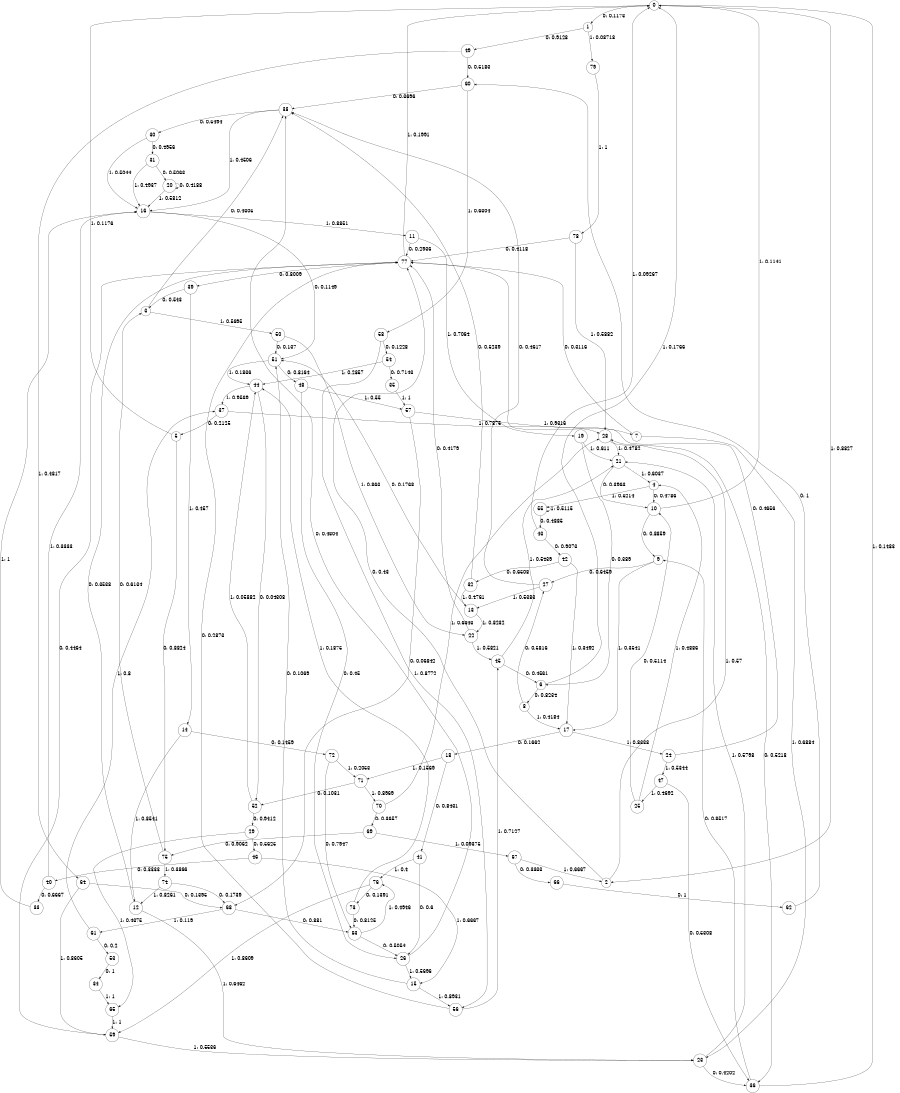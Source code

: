 digraph "ch23faceL10" {
size = "6,8.5";
ratio = "fill";
node [shape = circle];
node [fontsize = 24];
edge [fontsize = 24];
0 -> 1 [label = "0: 0.1173   "];
0 -> 2 [label = "1: 0.8827   "];
1 -> 49 [label = "0: 0.9128   "];
1 -> 79 [label = "1: 0.08718  "];
2 -> 77 [label = "0: 0.43     "];
2 -> 28 [label = "1: 0.57     "];
3 -> 38 [label = "0: 0.4305   "];
3 -> 50 [label = "1: 0.5695   "];
4 -> 10 [label = "0: 0.4786   "];
4 -> 55 [label = "1: 0.5214   "];
5 -> 75 [label = "0: 0.8824   "];
5 -> 0 [label = "1: 0.1176   "];
6 -> 8 [label = "0: 0.8234   "];
6 -> 0 [label = "1: 0.1766   "];
7 -> 77 [label = "0: 0.3116   "];
7 -> 23 [label = "1: 0.6884   "];
8 -> 27 [label = "0: 0.5816   "];
8 -> 17 [label = "1: 0.4184   "];
9 -> 27 [label = "0: 0.6459   "];
9 -> 17 [label = "1: 0.3541   "];
10 -> 9 [label = "0: 0.8859   "];
10 -> 0 [label = "1: 0.1141   "];
11 -> 77 [label = "0: 0.2936   "];
11 -> 19 [label = "1: 0.7064   "];
12 -> 77 [label = "0: 0.3538   "];
12 -> 23 [label = "1: 0.6462   "];
13 -> 51 [label = "0: 0.1768   "];
13 -> 22 [label = "1: 0.8232   "];
14 -> 72 [label = "0: 0.1459   "];
14 -> 12 [label = "1: 0.8541   "];
15 -> 51 [label = "0: 0.1069   "];
15 -> 56 [label = "1: 0.8931   "];
16 -> 51 [label = "0: 0.1149   "];
16 -> 11 [label = "1: 0.8851   "];
17 -> 18 [label = "0: 0.1662   "];
17 -> 24 [label = "1: 0.8338   "];
18 -> 41 [label = "0: 0.8431   "];
18 -> 71 [label = "1: 0.1569   "];
19 -> 6 [label = "0: 0.389    "];
19 -> 21 [label = "1: 0.611    "];
20 -> 20 [label = "0: 0.4188   "];
20 -> 16 [label = "1: 0.5812   "];
21 -> 10 [label = "0: 0.3963   "];
21 -> 4 [label = "1: 0.6037   "];
22 -> 77 [label = "0: 0.4179   "];
22 -> 45 [label = "1: 0.5821   "];
23 -> 36 [label = "0: 0.4202   "];
23 -> 21 [label = "1: 0.5798   "];
24 -> 77 [label = "0: 0.4656   "];
24 -> 47 [label = "1: 0.5344   "];
25 -> 10 [label = "0: 0.5114   "];
25 -> 4 [label = "1: 0.4886   "];
26 -> 38 [label = "0: 0.4304   "];
26 -> 15 [label = "1: 0.5696   "];
27 -> 38 [label = "0: 0.4617   "];
27 -> 13 [label = "1: 0.5383   "];
28 -> 36 [label = "0: 0.5218   "];
28 -> 21 [label = "1: 0.4782   "];
29 -> 46 [label = "0: 0.5625   "];
29 -> 65 [label = "1: 0.4375   "];
30 -> 31 [label = "0: 0.4956   "];
30 -> 16 [label = "1: 0.5044   "];
31 -> 20 [label = "0: 0.5063   "];
31 -> 16 [label = "1: 0.4937   "];
32 -> 38 [label = "0: 0.5239   "];
32 -> 13 [label = "1: 0.4761   "];
33 -> 16 [label = "1: 1        "];
34 -> 65 [label = "1: 1        "];
35 -> 57 [label = "1: 1        "];
36 -> 9 [label = "0: 0.8517   "];
36 -> 0 [label = "1: 0.1483   "];
37 -> 5 [label = "0: 0.2125   "];
37 -> 28 [label = "1: 0.7875   "];
38 -> 30 [label = "0: 0.5494   "];
38 -> 16 [label = "1: 0.4506   "];
39 -> 3 [label = "0: 0.543    "];
39 -> 14 [label = "1: 0.457    "];
40 -> 33 [label = "0: 0.6667   "];
40 -> 16 [label = "1: 0.3333   "];
41 -> 26 [label = "0: 0.6      "];
41 -> 76 [label = "1: 0.4      "];
42 -> 32 [label = "0: 0.6508   "];
42 -> 17 [label = "1: 0.3492   "];
43 -> 42 [label = "0: 0.9073   "];
43 -> 0 [label = "1: 0.09267  "];
44 -> 52 [label = "0: 0.04308  "];
44 -> 37 [label = "1: 0.9569   "];
45 -> 6 [label = "0: 0.4561   "];
45 -> 21 [label = "1: 0.5439   "];
46 -> 40 [label = "0: 0.3333   "];
46 -> 15 [label = "1: 0.6667   "];
47 -> 36 [label = "0: 0.5308   "];
47 -> 25 [label = "1: 0.4692   "];
48 -> 26 [label = "0: 0.45     "];
48 -> 57 [label = "1: 0.55     "];
49 -> 60 [label = "0: 0.5183   "];
49 -> 64 [label = "1: 0.4817   "];
50 -> 51 [label = "0: 0.137    "];
50 -> 22 [label = "1: 0.863    "];
51 -> 48 [label = "0: 0.8164   "];
51 -> 44 [label = "1: 0.1836   "];
52 -> 29 [label = "0: 0.9412   "];
52 -> 44 [label = "1: 0.05882  "];
53 -> 34 [label = "0: 1        "];
54 -> 35 [label = "0: 0.7143   "];
54 -> 44 [label = "1: 0.2857   "];
55 -> 43 [label = "0: 0.4885   "];
55 -> 55 [label = "1: 0.5115   "];
56 -> 77 [label = "0: 0.2873   "];
56 -> 45 [label = "1: 0.7127   "];
57 -> 68 [label = "0: 0.06842  "];
57 -> 7 [label = "1: 0.9316   "];
58 -> 54 [label = "0: 0.1228   "];
58 -> 56 [label = "1: 0.8772   "];
59 -> 77 [label = "0: 0.4464   "];
59 -> 23 [label = "1: 0.5536   "];
60 -> 38 [label = "0: 0.3696   "];
60 -> 58 [label = "1: 0.6304   "];
61 -> 53 [label = "0: 0.2      "];
61 -> 37 [label = "1: 0.8      "];
62 -> 60 [label = "0: 1        "];
63 -> 26 [label = "0: 0.5054   "];
63 -> 76 [label = "1: 0.4946   "];
64 -> 68 [label = "0: 0.1395   "];
64 -> 59 [label = "1: 0.8605   "];
65 -> 59 [label = "1: 1        "];
66 -> 62 [label = "0: 1        "];
67 -> 66 [label = "0: 0.3333   "];
67 -> 2 [label = "1: 0.6667   "];
68 -> 63 [label = "0: 0.881    "];
68 -> 61 [label = "1: 0.119    "];
69 -> 75 [label = "0: 0.9062   "];
69 -> 67 [label = "1: 0.09375  "];
70 -> 69 [label = "0: 0.3657   "];
70 -> 28 [label = "1: 0.6343   "];
71 -> 52 [label = "0: 0.1031   "];
71 -> 70 [label = "1: 0.8969   "];
72 -> 63 [label = "0: 0.7947   "];
72 -> 71 [label = "1: 0.2053   "];
73 -> 63 [label = "0: 0.8125   "];
73 -> 44 [label = "1: 0.1875   "];
74 -> 68 [label = "0: 0.1739   "];
74 -> 12 [label = "1: 0.8261   "];
75 -> 3 [label = "0: 0.6134   "];
75 -> 74 [label = "1: 0.3866   "];
76 -> 73 [label = "0: 0.1391   "];
76 -> 59 [label = "1: 0.8609   "];
77 -> 39 [label = "0: 0.8009   "];
77 -> 0 [label = "1: 0.1991   "];
78 -> 77 [label = "0: 0.4118   "];
78 -> 28 [label = "1: 0.5882   "];
79 -> 78 [label = "1: 1        "];
}